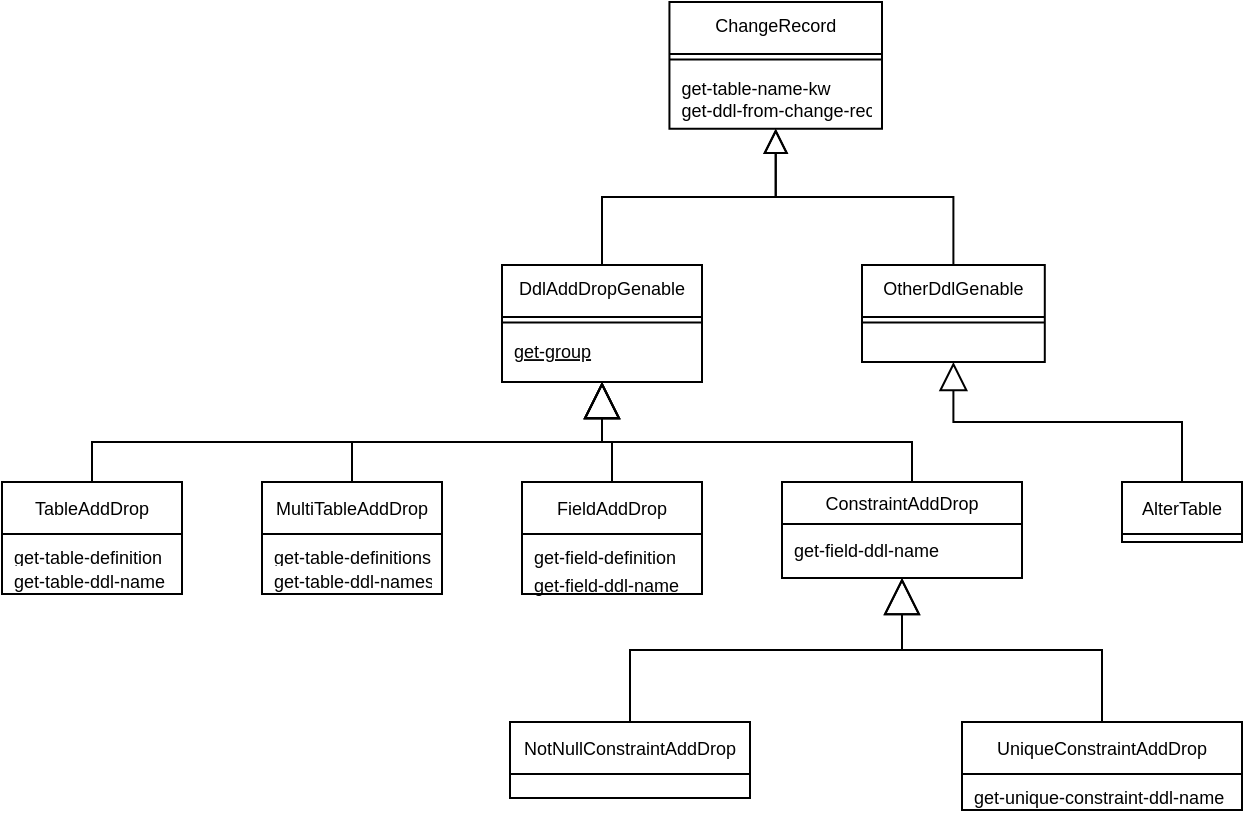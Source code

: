 <mxfile version="12.7.3" type="device"><diagram id="C5RBs43oDa-KdzZeNtuy" name="Page-1"><mxGraphModel dx="946" dy="591" grid="1" gridSize="10" guides="1" tooltips="1" connect="1" arrows="1" fold="1" page="1" pageScale="1" pageWidth="827" pageHeight="1169" math="0" shadow="0"><root><mxCell id="WIyWlLk6GJQsqaUBKTNV-0"/><mxCell id="WIyWlLk6GJQsqaUBKTNV-1" parent="WIyWlLk6GJQsqaUBKTNV-0"/><mxCell id="zkfFHV4jXpPFQw0GAbJ--0" value="ChangeRecord" style="swimlane;fontStyle=0;align=center;verticalAlign=top;childLayout=stackLayout;horizontal=1;startSize=26;horizontalStack=0;resizeParent=1;resizeLast=0;collapsible=1;marginBottom=0;rounded=0;shadow=0;strokeWidth=1;fontSize=9;" parent="WIyWlLk6GJQsqaUBKTNV-1" vertex="1"><mxGeometry x="373.72" y="30" width="106.28" height="63.385" as="geometry"><mxRectangle x="230" y="140" width="160" height="26" as="alternateBounds"/></mxGeometry></mxCell><mxCell id="zkfFHV4jXpPFQw0GAbJ--4" value="" style="line;html=1;strokeWidth=1;align=left;verticalAlign=middle;spacingTop=-1;spacingLeft=3;spacingRight=3;rotatable=0;labelPosition=right;points=[];portConstraint=eastwest;fontSize=9;" parent="zkfFHV4jXpPFQw0GAbJ--0" vertex="1"><mxGeometry y="26" width="106.28" height="5.538" as="geometry"/></mxCell><mxCell id="zkfFHV4jXpPFQw0GAbJ--5" value="get-table-name-kw&#10;get-ddl-from-change-rec" style="text;align=left;verticalAlign=top;spacingLeft=4;spacingRight=4;overflow=hidden;rotatable=0;points=[[0,0.5],[1,0.5]];portConstraint=eastwest;fontSize=9;" parent="zkfFHV4jXpPFQw0GAbJ--0" vertex="1"><mxGeometry y="31.538" width="106.28" height="31.846" as="geometry"/></mxCell><mxCell id="zkfFHV4jXpPFQw0GAbJ--6" value="DdlAddDropGenable" style="swimlane;fontStyle=0;align=center;verticalAlign=top;childLayout=stackLayout;horizontal=1;startSize=26;horizontalStack=0;resizeParent=1;resizeLast=0;collapsible=1;marginBottom=0;rounded=0;shadow=0;strokeWidth=1;fontSize=9;" parent="WIyWlLk6GJQsqaUBKTNV-1" vertex="1"><mxGeometry x="290" y="161.54" width="100" height="58.46" as="geometry"><mxRectangle x="130" y="380" width="160" height="26" as="alternateBounds"/></mxGeometry></mxCell><mxCell id="zkfFHV4jXpPFQw0GAbJ--9" value="" style="line;html=1;strokeWidth=1;align=left;verticalAlign=middle;spacingTop=-1;spacingLeft=3;spacingRight=3;rotatable=0;labelPosition=right;points=[];portConstraint=eastwest;fontSize=9;" parent="zkfFHV4jXpPFQw0GAbJ--6" vertex="1"><mxGeometry y="26" width="100" height="5.538" as="geometry"/></mxCell><mxCell id="zkfFHV4jXpPFQw0GAbJ--10" value="get-group" style="text;align=left;verticalAlign=top;spacingLeft=4;spacingRight=4;overflow=hidden;rotatable=0;points=[[0,0.5],[1,0.5]];portConstraint=eastwest;fontStyle=4;fontSize=9;" parent="zkfFHV4jXpPFQw0GAbJ--6" vertex="1"><mxGeometry y="31.538" width="100" height="18.46" as="geometry"/></mxCell><mxCell id="zkfFHV4jXpPFQw0GAbJ--12" value="" style="endArrow=block;endSize=10;endFill=0;shadow=0;strokeWidth=1;rounded=0;edgeStyle=elbowEdgeStyle;elbow=vertical;fontSize=9;" parent="WIyWlLk6GJQsqaUBKTNV-1" source="zkfFHV4jXpPFQw0GAbJ--6" target="zkfFHV4jXpPFQw0GAbJ--0" edge="1"><mxGeometry width="160" relative="1" as="geometry"><mxPoint x="276.512" y="149.769" as="sourcePoint"/><mxPoint x="276.512" y="149.769" as="targetPoint"/></mxGeometry></mxCell><mxCell id="zkfFHV4jXpPFQw0GAbJ--13" value="OtherDdlGenable" style="swimlane;fontStyle=0;align=center;verticalAlign=top;childLayout=stackLayout;horizontal=1;startSize=26;horizontalStack=0;resizeParent=1;resizeLast=0;collapsible=1;marginBottom=0;rounded=0;shadow=0;strokeWidth=1;fontSize=9;" parent="WIyWlLk6GJQsqaUBKTNV-1" vertex="1"><mxGeometry x="470" y="161.54" width="91.4" height="48.46" as="geometry"><mxRectangle x="340" y="380" width="170" height="26" as="alternateBounds"/></mxGeometry></mxCell><mxCell id="zkfFHV4jXpPFQw0GAbJ--15" value="" style="line;html=1;strokeWidth=1;align=left;verticalAlign=middle;spacingTop=-1;spacingLeft=3;spacingRight=3;rotatable=0;labelPosition=right;points=[];portConstraint=eastwest;fontSize=9;" parent="zkfFHV4jXpPFQw0GAbJ--13" vertex="1"><mxGeometry y="26" width="91.4" height="5.538" as="geometry"/></mxCell><mxCell id="zkfFHV4jXpPFQw0GAbJ--16" value="" style="endArrow=block;endSize=10;endFill=0;shadow=0;strokeWidth=1;rounded=0;edgeStyle=elbowEdgeStyle;elbow=vertical;fontSize=9;" parent="WIyWlLk6GJQsqaUBKTNV-1" source="zkfFHV4jXpPFQw0GAbJ--13" target="zkfFHV4jXpPFQw0GAbJ--0" edge="1"><mxGeometry width="160" relative="1" as="geometry"><mxPoint x="285.349" y="267.462" as="sourcePoint"/><mxPoint x="373.721" y="196.846" as="targetPoint"/></mxGeometry></mxCell><mxCell id="HCQywzLIKqQ1Sg2uszkN-5" value="AlterTable" style="swimlane;fontStyle=0;childLayout=stackLayout;horizontal=1;startSize=26;fillColor=none;horizontalStack=0;resizeParent=1;resizeParentMax=0;resizeLast=0;collapsible=1;marginBottom=0;fontSize=9;" vertex="1" parent="WIyWlLk6GJQsqaUBKTNV-1"><mxGeometry x="600" y="270" width="60" height="30" as="geometry"/></mxCell><mxCell id="HCQywzLIKqQ1Sg2uszkN-10" value="" style="endArrow=block;endSize=12;endFill=0;html=1;fontSize=9;entryX=0.5;entryY=1;entryDx=0;entryDy=0;exitX=0.5;exitY=0;exitDx=0;exitDy=0;edgeStyle=orthogonalEdgeStyle;elbow=vertical;rounded=0;" edge="1" parent="WIyWlLk6GJQsqaUBKTNV-1" source="HCQywzLIKqQ1Sg2uszkN-5" target="zkfFHV4jXpPFQw0GAbJ--13"><mxGeometry width="160" relative="1" as="geometry"><mxPoint x="330" y="320" as="sourcePoint"/><mxPoint x="490" y="320" as="targetPoint"/></mxGeometry></mxCell><mxCell id="HCQywzLIKqQ1Sg2uszkN-11" value="TableAddDrop" style="swimlane;fontStyle=0;childLayout=stackLayout;horizontal=1;startSize=26;fillColor=none;horizontalStack=0;resizeParent=1;resizeParentMax=0;resizeLast=0;collapsible=1;marginBottom=0;fontSize=9;" vertex="1" parent="WIyWlLk6GJQsqaUBKTNV-1"><mxGeometry x="40" y="270" width="90" height="56" as="geometry"/></mxCell><mxCell id="HCQywzLIKqQ1Sg2uszkN-12" value="get-table-definition" style="text;strokeColor=none;fillColor=none;align=left;verticalAlign=top;spacingLeft=4;spacingRight=4;overflow=hidden;rotatable=0;points=[[0,0.5],[1,0.5]];portConstraint=eastwest;fontSize=9;" vertex="1" parent="HCQywzLIKqQ1Sg2uszkN-11"><mxGeometry y="26" width="90" height="12" as="geometry"/></mxCell><mxCell id="HCQywzLIKqQ1Sg2uszkN-13" value="get-table-ddl-name" style="text;strokeColor=none;fillColor=none;align=left;verticalAlign=top;spacingLeft=4;spacingRight=4;overflow=hidden;rotatable=0;points=[[0,0.5],[1,0.5]];portConstraint=eastwest;fontSize=9;" vertex="1" parent="HCQywzLIKqQ1Sg2uszkN-11"><mxGeometry y="38" width="90" height="18" as="geometry"/></mxCell><mxCell id="HCQywzLIKqQ1Sg2uszkN-15" value="FieldAddDrop" style="swimlane;fontStyle=0;childLayout=stackLayout;horizontal=1;startSize=26;fillColor=none;horizontalStack=0;resizeParent=1;resizeParentMax=0;resizeLast=0;collapsible=1;marginBottom=0;fontSize=9;" vertex="1" parent="WIyWlLk6GJQsqaUBKTNV-1"><mxGeometry x="300" y="270" width="90" height="56" as="geometry"/></mxCell><mxCell id="HCQywzLIKqQ1Sg2uszkN-16" value="get-field-definition" style="text;strokeColor=none;fillColor=none;align=left;verticalAlign=top;spacingLeft=4;spacingRight=4;overflow=hidden;rotatable=0;points=[[0,0.5],[1,0.5]];portConstraint=eastwest;fontSize=9;" vertex="1" parent="HCQywzLIKqQ1Sg2uszkN-15"><mxGeometry y="26" width="90" height="14" as="geometry"/></mxCell><mxCell id="HCQywzLIKqQ1Sg2uszkN-17" value="get-field-ddl-name" style="text;strokeColor=none;fillColor=none;align=left;verticalAlign=top;spacingLeft=4;spacingRight=4;overflow=hidden;rotatable=0;points=[[0,0.5],[1,0.5]];portConstraint=eastwest;fontSize=9;" vertex="1" parent="HCQywzLIKqQ1Sg2uszkN-15"><mxGeometry y="40" width="90" height="16" as="geometry"/></mxCell><mxCell id="HCQywzLIKqQ1Sg2uszkN-21" value="NotNullConstraintAddDrop" style="swimlane;fontStyle=0;childLayout=stackLayout;horizontal=1;startSize=26;fillColor=none;horizontalStack=0;resizeParent=1;resizeParentMax=0;resizeLast=0;collapsible=1;marginBottom=0;fontSize=9;" vertex="1" parent="WIyWlLk6GJQsqaUBKTNV-1"><mxGeometry x="294" y="390" width="120" height="38" as="geometry"/></mxCell><mxCell id="HCQywzLIKqQ1Sg2uszkN-24" value="MultiTableAddDrop" style="swimlane;fontStyle=0;childLayout=stackLayout;horizontal=1;startSize=26;fillColor=none;horizontalStack=0;resizeParent=1;resizeParentMax=0;resizeLast=0;collapsible=1;marginBottom=0;fontSize=9;" vertex="1" parent="WIyWlLk6GJQsqaUBKTNV-1"><mxGeometry x="170" y="270" width="90" height="56" as="geometry"><mxRectangle x="350" y="430" width="90" height="26" as="alternateBounds"/></mxGeometry></mxCell><mxCell id="HCQywzLIKqQ1Sg2uszkN-25" value="get-table-definitions" style="text;strokeColor=none;fillColor=none;align=left;verticalAlign=top;spacingLeft=4;spacingRight=4;overflow=hidden;rotatable=0;points=[[0,0.5],[1,0.5]];portConstraint=eastwest;fontSize=9;" vertex="1" parent="HCQywzLIKqQ1Sg2uszkN-24"><mxGeometry y="26" width="90" height="12" as="geometry"/></mxCell><mxCell id="HCQywzLIKqQ1Sg2uszkN-26" value="get-table-ddl-names" style="text;strokeColor=none;fillColor=none;align=left;verticalAlign=top;spacingLeft=4;spacingRight=4;overflow=hidden;rotatable=0;points=[[0,0.5],[1,0.5]];portConstraint=eastwest;fontSize=9;" vertex="1" parent="HCQywzLIKqQ1Sg2uszkN-24"><mxGeometry y="38" width="90" height="18" as="geometry"/></mxCell><mxCell id="HCQywzLIKqQ1Sg2uszkN-28" value="UniqueConstraintAddDrop" style="swimlane;fontStyle=0;childLayout=stackLayout;horizontal=1;startSize=26;fillColor=none;horizontalStack=0;resizeParent=1;resizeParentMax=0;resizeLast=0;collapsible=1;marginBottom=0;fontSize=9;" vertex="1" parent="WIyWlLk6GJQsqaUBKTNV-1"><mxGeometry x="520" y="390" width="140" height="44" as="geometry"/></mxCell><mxCell id="HCQywzLIKqQ1Sg2uszkN-30" value="get-unique-constraint-ddl-name" style="text;strokeColor=none;fillColor=none;align=left;verticalAlign=top;spacingLeft=4;spacingRight=4;overflow=hidden;rotatable=0;points=[[0,0.5],[1,0.5]];portConstraint=eastwest;fontSize=9;" vertex="1" parent="HCQywzLIKqQ1Sg2uszkN-28"><mxGeometry y="26" width="140" height="18" as="geometry"/></mxCell><mxCell id="HCQywzLIKqQ1Sg2uszkN-32" value="" style="endArrow=block;endSize=16;endFill=0;html=1;fontSize=9;exitX=0.5;exitY=0;exitDx=0;exitDy=0;edgeStyle=orthogonalEdgeStyle;rounded=0;entryX=0.5;entryY=1;entryDx=0;entryDy=0;" edge="1" parent="WIyWlLk6GJQsqaUBKTNV-1" source="HCQywzLIKqQ1Sg2uszkN-21" target="HCQywzLIKqQ1Sg2uszkN-18"><mxGeometry width="160" relative="1" as="geometry"><mxPoint x="330" y="320" as="sourcePoint"/><mxPoint x="490" y="360" as="targetPoint"/></mxGeometry></mxCell><mxCell id="HCQywzLIKqQ1Sg2uszkN-33" value="" style="endArrow=block;endSize=16;endFill=0;html=1;fontSize=9;exitX=0.5;exitY=0;exitDx=0;exitDy=0;edgeStyle=orthogonalEdgeStyle;rounded=0;entryX=0.5;entryY=1;entryDx=0;entryDy=0;" edge="1" parent="WIyWlLk6GJQsqaUBKTNV-1" source="HCQywzLIKqQ1Sg2uszkN-28" target="HCQywzLIKqQ1Sg2uszkN-18"><mxGeometry width="160" relative="1" as="geometry"><mxPoint x="370" y="380" as="sourcePoint"/><mxPoint x="470" y="410" as="targetPoint"/></mxGeometry></mxCell><mxCell id="HCQywzLIKqQ1Sg2uszkN-34" value="" style="endArrow=block;endSize=16;endFill=0;html=1;fontSize=9;exitX=0.5;exitY=0;exitDx=0;exitDy=0;edgeStyle=orthogonalEdgeStyle;rounded=0;entryX=0.5;entryY=1;entryDx=0;entryDy=0;" edge="1" parent="WIyWlLk6GJQsqaUBKTNV-1" source="HCQywzLIKqQ1Sg2uszkN-24" target="zkfFHV4jXpPFQw0GAbJ--6"><mxGeometry width="160" relative="1" as="geometry"><mxPoint x="364" y="400" as="sourcePoint"/><mxPoint x="390" y="230" as="targetPoint"/><Array as="points"><mxPoint x="215" y="250"/><mxPoint x="340" y="250"/></Array></mxGeometry></mxCell><mxCell id="HCQywzLIKqQ1Sg2uszkN-35" value="" style="endArrow=block;endSize=16;endFill=0;html=1;fontSize=9;exitX=0.5;exitY=0;exitDx=0;exitDy=0;entryX=0.5;entryY=1;entryDx=0;entryDy=0;edgeStyle=orthogonalEdgeStyle;rounded=0;" edge="1" parent="WIyWlLk6GJQsqaUBKTNV-1" source="HCQywzLIKqQ1Sg2uszkN-18" target="zkfFHV4jXpPFQw0GAbJ--6"><mxGeometry width="160" relative="1" as="geometry"><mxPoint x="374" y="410" as="sourcePoint"/><mxPoint x="510.06" y="350" as="targetPoint"/><Array as="points"><mxPoint x="495" y="250"/><mxPoint x="340" y="250"/></Array></mxGeometry></mxCell><mxCell id="HCQywzLIKqQ1Sg2uszkN-36" value="" style="endArrow=block;endSize=16;endFill=0;html=1;fontSize=9;entryX=0.5;entryY=1;entryDx=0;entryDy=0;edgeStyle=orthogonalEdgeStyle;rounded=0;" edge="1" parent="WIyWlLk6GJQsqaUBKTNV-1" source="HCQywzLIKqQ1Sg2uszkN-15" target="zkfFHV4jXpPFQw0GAbJ--6"><mxGeometry width="160" relative="1" as="geometry"><mxPoint x="384" y="420.0" as="sourcePoint"/><mxPoint x="520.06" y="360" as="targetPoint"/><Array as="points"><mxPoint x="345" y="250"/><mxPoint x="340" y="250"/></Array></mxGeometry></mxCell><mxCell id="HCQywzLIKqQ1Sg2uszkN-37" value="" style="endArrow=block;endSize=16;endFill=0;html=1;fontSize=9;exitX=0.5;exitY=0;exitDx=0;exitDy=0;edgeStyle=orthogonalEdgeStyle;rounded=0;entryX=0.5;entryY=1;entryDx=0;entryDy=0;" edge="1" parent="WIyWlLk6GJQsqaUBKTNV-1" source="HCQywzLIKqQ1Sg2uszkN-11" target="zkfFHV4jXpPFQw0GAbJ--6"><mxGeometry width="160" relative="1" as="geometry"><mxPoint x="90" y="240.0" as="sourcePoint"/><mxPoint x="210" y="160" as="targetPoint"/><Array as="points"><mxPoint x="85" y="250"/><mxPoint x="340" y="250"/></Array></mxGeometry></mxCell><mxCell id="HCQywzLIKqQ1Sg2uszkN-38" value="" style="group" vertex="1" connectable="0" parent="WIyWlLk6GJQsqaUBKTNV-1"><mxGeometry x="430" y="280" width="120" height="60" as="geometry"/></mxCell><mxCell id="HCQywzLIKqQ1Sg2uszkN-41" value="" style="group" vertex="1" connectable="0" parent="WIyWlLk6GJQsqaUBKTNV-1"><mxGeometry x="430" y="270" width="120" height="48" as="geometry"/></mxCell><mxCell id="HCQywzLIKqQ1Sg2uszkN-18" value="ConstraintAddDrop" style="swimlane;fontStyle=0;childLayout=stackLayout;horizontal=1;startSize=21;fillColor=none;horizontalStack=0;resizeParent=1;resizeParentMax=0;resizeLast=0;collapsible=1;marginBottom=0;fontSize=9;" vertex="1" parent="HCQywzLIKqQ1Sg2uszkN-41"><mxGeometry width="120" height="48" as="geometry"/></mxCell><mxCell id="HCQywzLIKqQ1Sg2uszkN-19" value="get-field-ddl-name" style="text;strokeColor=none;fillColor=none;align=left;verticalAlign=top;spacingLeft=4;spacingRight=4;overflow=hidden;rotatable=0;points=[[0,0.5],[1,0.5]];portConstraint=eastwest;fontSize=9;" vertex="1" parent="HCQywzLIKqQ1Sg2uszkN-41"><mxGeometry y="22.6" width="120" height="17.4" as="geometry"/></mxCell></root></mxGraphModel></diagram></mxfile>